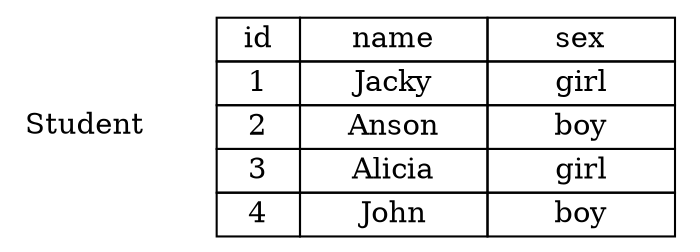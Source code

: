 digraph structs {
    node [shape=plaintext];
next [label="Student", shape=plaintext]

    struct1 [label=<<TABLE BORDER="0" CELLBORDER="1" CELLSPACING="0">
    <TR>
	    <TD width="40">id</TD>
	    <TD width="90">name</TD>
	    <td width="90">sex</td>
	</TR>
	<TR>
	    <TD>1</TD>
	   <TD>Jacky</TD>
       <TD>girl</TD>
	</TR>
    <TR>
        <TD>2</TD>
       <TD>Anson</TD>
       <TD>boy</TD>
	</TR>
    <TR>
        <TD>3</TD>
       <TD>Alicia</TD>
       <TD>girl</TD>
	</TR>
        <TR>
        <TD>4</TD>
       <TD>John</TD>
       <TD>boy</TD>
	</TR>

    </TABLE>>];
}
